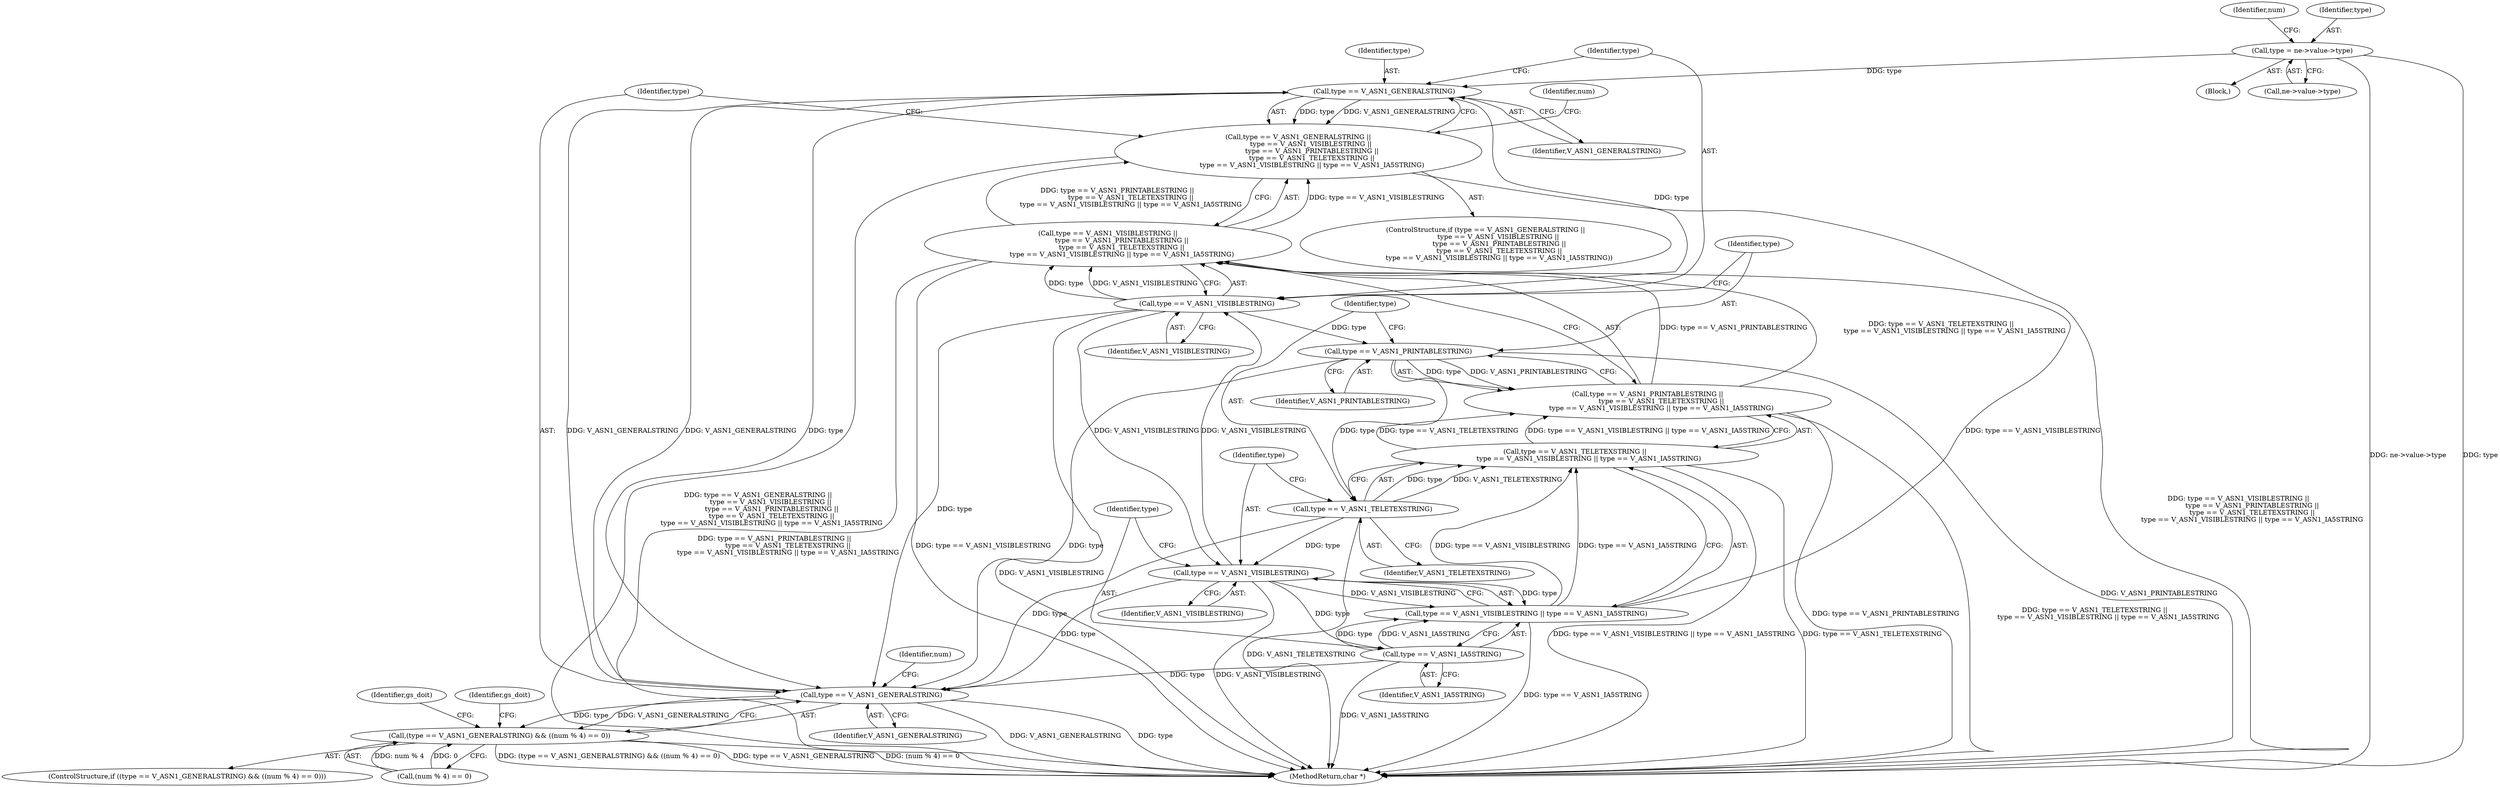 digraph "0_openssl_2919516136a4227d9e6d8f2fe66ef976aaf8c561@pointer" {
"1000251" [label="(Call,type = ne->value->type)"];
"1000283" [label="(Call,type == V_ASN1_GENERALSTRING)"];
"1000282" [label="(Call,type == V_ASN1_GENERALSTRING ||\n            type == V_ASN1_VISIBLESTRING ||\n             type == V_ASN1_PRINTABLESTRING ||\n             type == V_ASN1_TELETEXSTRING ||\n             type == V_ASN1_VISIBLESTRING || type == V_ASN1_IA5STRING)"];
"1000287" [label="(Call,type == V_ASN1_VISIBLESTRING)"];
"1000286" [label="(Call,type == V_ASN1_VISIBLESTRING ||\n             type == V_ASN1_PRINTABLESTRING ||\n             type == V_ASN1_TELETEXSTRING ||\n             type == V_ASN1_VISIBLESTRING || type == V_ASN1_IA5STRING)"];
"1000291" [label="(Call,type == V_ASN1_PRINTABLESTRING)"];
"1000290" [label="(Call,type == V_ASN1_PRINTABLESTRING ||\n             type == V_ASN1_TELETEXSTRING ||\n             type == V_ASN1_VISIBLESTRING || type == V_ASN1_IA5STRING)"];
"1000295" [label="(Call,type == V_ASN1_TELETEXSTRING)"];
"1000294" [label="(Call,type == V_ASN1_TELETEXSTRING ||\n             type == V_ASN1_VISIBLESTRING || type == V_ASN1_IA5STRING)"];
"1000299" [label="(Call,type == V_ASN1_VISIBLESTRING)"];
"1000298" [label="(Call,type == V_ASN1_VISIBLESTRING || type == V_ASN1_IA5STRING)"];
"1000302" [label="(Call,type == V_ASN1_IA5STRING)"];
"1000326" [label="(Call,type == V_ASN1_GENERALSTRING)"];
"1000325" [label="(Call,(type == V_ASN1_GENERALSTRING) && ((num % 4) == 0))"];
"1000293" [label="(Identifier,V_ASN1_PRINTABLESTRING)"];
"1000426" [label="(Identifier,gs_doit)"];
"1000294" [label="(Call,type == V_ASN1_TELETEXSTRING ||\n             type == V_ASN1_VISIBLESTRING || type == V_ASN1_IA5STRING)"];
"1000299" [label="(Call,type == V_ASN1_VISIBLESTRING)"];
"1000291" [label="(Call,type == V_ASN1_PRINTABLESTRING)"];
"1000251" [label="(Call,type = ne->value->type)"];
"1000259" [label="(Identifier,num)"];
"1000211" [label="(Block,)"];
"1000287" [label="(Call,type == V_ASN1_VISIBLESTRING)"];
"1000329" [label="(Call,(num % 4) == 0)"];
"1000324" [label="(ControlStructure,if ((type == V_ASN1_GENERALSTRING) && ((num % 4) == 0)))"];
"1000301" [label="(Identifier,V_ASN1_VISIBLESTRING)"];
"1000304" [label="(Identifier,V_ASN1_IA5STRING)"];
"1000289" [label="(Identifier,V_ASN1_VISIBLESTRING)"];
"1000325" [label="(Call,(type == V_ASN1_GENERALSTRING) && ((num % 4) == 0))"];
"1000285" [label="(Identifier,V_ASN1_GENERALSTRING)"];
"1000290" [label="(Call,type == V_ASN1_PRINTABLESTRING ||\n             type == V_ASN1_TELETEXSTRING ||\n             type == V_ASN1_VISIBLESTRING || type == V_ASN1_IA5STRING)"];
"1000282" [label="(Call,type == V_ASN1_GENERALSTRING ||\n            type == V_ASN1_VISIBLESTRING ||\n             type == V_ASN1_PRINTABLESTRING ||\n             type == V_ASN1_TELETEXSTRING ||\n             type == V_ASN1_VISIBLESTRING || type == V_ASN1_IA5STRING)"];
"1000288" [label="(Identifier,type)"];
"1000667" [label="(MethodReturn,char *)"];
"1000253" [label="(Call,ne->value->type)"];
"1000331" [label="(Identifier,num)"];
"1000303" [label="(Identifier,type)"];
"1000326" [label="(Call,type == V_ASN1_GENERALSTRING)"];
"1000283" [label="(Call,type == V_ASN1_GENERALSTRING)"];
"1000296" [label="(Identifier,type)"];
"1000292" [label="(Identifier,type)"];
"1000295" [label="(Call,type == V_ASN1_TELETEXSTRING)"];
"1000252" [label="(Identifier,type)"];
"1000298" [label="(Call,type == V_ASN1_VISIBLESTRING || type == V_ASN1_IA5STRING)"];
"1000281" [label="(ControlStructure,if (type == V_ASN1_GENERALSTRING ||\n            type == V_ASN1_VISIBLESTRING ||\n             type == V_ASN1_PRINTABLESTRING ||\n             type == V_ASN1_TELETEXSTRING ||\n             type == V_ASN1_VISIBLESTRING || type == V_ASN1_IA5STRING))"];
"1000302" [label="(Call,type == V_ASN1_IA5STRING)"];
"1000297" [label="(Identifier,V_ASN1_TELETEXSTRING)"];
"1000286" [label="(Call,type == V_ASN1_VISIBLESTRING ||\n             type == V_ASN1_PRINTABLESTRING ||\n             type == V_ASN1_TELETEXSTRING ||\n             type == V_ASN1_VISIBLESTRING || type == V_ASN1_IA5STRING)"];
"1000328" [label="(Identifier,V_ASN1_GENERALSTRING)"];
"1000308" [label="(Identifier,num)"];
"1000327" [label="(Identifier,type)"];
"1000284" [label="(Identifier,type)"];
"1000337" [label="(Identifier,gs_doit)"];
"1000300" [label="(Identifier,type)"];
"1000251" -> "1000211"  [label="AST: "];
"1000251" -> "1000253"  [label="CFG: "];
"1000252" -> "1000251"  [label="AST: "];
"1000253" -> "1000251"  [label="AST: "];
"1000259" -> "1000251"  [label="CFG: "];
"1000251" -> "1000667"  [label="DDG: ne->value->type"];
"1000251" -> "1000667"  [label="DDG: type"];
"1000251" -> "1000283"  [label="DDG: type"];
"1000283" -> "1000282"  [label="AST: "];
"1000283" -> "1000285"  [label="CFG: "];
"1000284" -> "1000283"  [label="AST: "];
"1000285" -> "1000283"  [label="AST: "];
"1000288" -> "1000283"  [label="CFG: "];
"1000282" -> "1000283"  [label="CFG: "];
"1000283" -> "1000282"  [label="DDG: type"];
"1000283" -> "1000282"  [label="DDG: V_ASN1_GENERALSTRING"];
"1000326" -> "1000283"  [label="DDG: V_ASN1_GENERALSTRING"];
"1000283" -> "1000287"  [label="DDG: type"];
"1000283" -> "1000326"  [label="DDG: type"];
"1000283" -> "1000326"  [label="DDG: V_ASN1_GENERALSTRING"];
"1000282" -> "1000281"  [label="AST: "];
"1000282" -> "1000286"  [label="CFG: "];
"1000286" -> "1000282"  [label="AST: "];
"1000308" -> "1000282"  [label="CFG: "];
"1000327" -> "1000282"  [label="CFG: "];
"1000282" -> "1000667"  [label="DDG: type == V_ASN1_VISIBLESTRING ||\n             type == V_ASN1_PRINTABLESTRING ||\n             type == V_ASN1_TELETEXSTRING ||\n             type == V_ASN1_VISIBLESTRING || type == V_ASN1_IA5STRING"];
"1000282" -> "1000667"  [label="DDG: type == V_ASN1_GENERALSTRING ||\n            type == V_ASN1_VISIBLESTRING ||\n             type == V_ASN1_PRINTABLESTRING ||\n             type == V_ASN1_TELETEXSTRING ||\n             type == V_ASN1_VISIBLESTRING || type == V_ASN1_IA5STRING"];
"1000286" -> "1000282"  [label="DDG: type == V_ASN1_VISIBLESTRING"];
"1000286" -> "1000282"  [label="DDG: type == V_ASN1_PRINTABLESTRING ||\n             type == V_ASN1_TELETEXSTRING ||\n             type == V_ASN1_VISIBLESTRING || type == V_ASN1_IA5STRING"];
"1000287" -> "1000286"  [label="AST: "];
"1000287" -> "1000289"  [label="CFG: "];
"1000288" -> "1000287"  [label="AST: "];
"1000289" -> "1000287"  [label="AST: "];
"1000292" -> "1000287"  [label="CFG: "];
"1000286" -> "1000287"  [label="CFG: "];
"1000287" -> "1000667"  [label="DDG: V_ASN1_VISIBLESTRING"];
"1000287" -> "1000286"  [label="DDG: type"];
"1000287" -> "1000286"  [label="DDG: V_ASN1_VISIBLESTRING"];
"1000299" -> "1000287"  [label="DDG: V_ASN1_VISIBLESTRING"];
"1000287" -> "1000291"  [label="DDG: type"];
"1000287" -> "1000299"  [label="DDG: V_ASN1_VISIBLESTRING"];
"1000287" -> "1000326"  [label="DDG: type"];
"1000286" -> "1000290"  [label="CFG: "];
"1000290" -> "1000286"  [label="AST: "];
"1000286" -> "1000667"  [label="DDG: type == V_ASN1_PRINTABLESTRING ||\n             type == V_ASN1_TELETEXSTRING ||\n             type == V_ASN1_VISIBLESTRING || type == V_ASN1_IA5STRING"];
"1000286" -> "1000667"  [label="DDG: type == V_ASN1_VISIBLESTRING"];
"1000298" -> "1000286"  [label="DDG: type == V_ASN1_VISIBLESTRING"];
"1000290" -> "1000286"  [label="DDG: type == V_ASN1_PRINTABLESTRING"];
"1000290" -> "1000286"  [label="DDG: type == V_ASN1_TELETEXSTRING ||\n             type == V_ASN1_VISIBLESTRING || type == V_ASN1_IA5STRING"];
"1000291" -> "1000290"  [label="AST: "];
"1000291" -> "1000293"  [label="CFG: "];
"1000292" -> "1000291"  [label="AST: "];
"1000293" -> "1000291"  [label="AST: "];
"1000296" -> "1000291"  [label="CFG: "];
"1000290" -> "1000291"  [label="CFG: "];
"1000291" -> "1000667"  [label="DDG: V_ASN1_PRINTABLESTRING"];
"1000291" -> "1000290"  [label="DDG: type"];
"1000291" -> "1000290"  [label="DDG: V_ASN1_PRINTABLESTRING"];
"1000291" -> "1000295"  [label="DDG: type"];
"1000291" -> "1000326"  [label="DDG: type"];
"1000290" -> "1000294"  [label="CFG: "];
"1000294" -> "1000290"  [label="AST: "];
"1000290" -> "1000667"  [label="DDG: type == V_ASN1_PRINTABLESTRING"];
"1000290" -> "1000667"  [label="DDG: type == V_ASN1_TELETEXSTRING ||\n             type == V_ASN1_VISIBLESTRING || type == V_ASN1_IA5STRING"];
"1000294" -> "1000290"  [label="DDG: type == V_ASN1_TELETEXSTRING"];
"1000294" -> "1000290"  [label="DDG: type == V_ASN1_VISIBLESTRING || type == V_ASN1_IA5STRING"];
"1000295" -> "1000294"  [label="AST: "];
"1000295" -> "1000297"  [label="CFG: "];
"1000296" -> "1000295"  [label="AST: "];
"1000297" -> "1000295"  [label="AST: "];
"1000300" -> "1000295"  [label="CFG: "];
"1000294" -> "1000295"  [label="CFG: "];
"1000295" -> "1000667"  [label="DDG: V_ASN1_TELETEXSTRING"];
"1000295" -> "1000294"  [label="DDG: type"];
"1000295" -> "1000294"  [label="DDG: V_ASN1_TELETEXSTRING"];
"1000295" -> "1000299"  [label="DDG: type"];
"1000295" -> "1000326"  [label="DDG: type"];
"1000294" -> "1000298"  [label="CFG: "];
"1000298" -> "1000294"  [label="AST: "];
"1000294" -> "1000667"  [label="DDG: type == V_ASN1_VISIBLESTRING || type == V_ASN1_IA5STRING"];
"1000294" -> "1000667"  [label="DDG: type == V_ASN1_TELETEXSTRING"];
"1000298" -> "1000294"  [label="DDG: type == V_ASN1_VISIBLESTRING"];
"1000298" -> "1000294"  [label="DDG: type == V_ASN1_IA5STRING"];
"1000299" -> "1000298"  [label="AST: "];
"1000299" -> "1000301"  [label="CFG: "];
"1000300" -> "1000299"  [label="AST: "];
"1000301" -> "1000299"  [label="AST: "];
"1000303" -> "1000299"  [label="CFG: "];
"1000298" -> "1000299"  [label="CFG: "];
"1000299" -> "1000667"  [label="DDG: V_ASN1_VISIBLESTRING"];
"1000299" -> "1000298"  [label="DDG: type"];
"1000299" -> "1000298"  [label="DDG: V_ASN1_VISIBLESTRING"];
"1000299" -> "1000302"  [label="DDG: type"];
"1000299" -> "1000326"  [label="DDG: type"];
"1000298" -> "1000302"  [label="CFG: "];
"1000302" -> "1000298"  [label="AST: "];
"1000298" -> "1000667"  [label="DDG: type == V_ASN1_IA5STRING"];
"1000302" -> "1000298"  [label="DDG: type"];
"1000302" -> "1000298"  [label="DDG: V_ASN1_IA5STRING"];
"1000302" -> "1000304"  [label="CFG: "];
"1000303" -> "1000302"  [label="AST: "];
"1000304" -> "1000302"  [label="AST: "];
"1000302" -> "1000667"  [label="DDG: V_ASN1_IA5STRING"];
"1000302" -> "1000326"  [label="DDG: type"];
"1000326" -> "1000325"  [label="AST: "];
"1000326" -> "1000328"  [label="CFG: "];
"1000327" -> "1000326"  [label="AST: "];
"1000328" -> "1000326"  [label="AST: "];
"1000331" -> "1000326"  [label="CFG: "];
"1000325" -> "1000326"  [label="CFG: "];
"1000326" -> "1000667"  [label="DDG: V_ASN1_GENERALSTRING"];
"1000326" -> "1000667"  [label="DDG: type"];
"1000326" -> "1000325"  [label="DDG: type"];
"1000326" -> "1000325"  [label="DDG: V_ASN1_GENERALSTRING"];
"1000325" -> "1000324"  [label="AST: "];
"1000325" -> "1000329"  [label="CFG: "];
"1000329" -> "1000325"  [label="AST: "];
"1000337" -> "1000325"  [label="CFG: "];
"1000426" -> "1000325"  [label="CFG: "];
"1000325" -> "1000667"  [label="DDG: type == V_ASN1_GENERALSTRING"];
"1000325" -> "1000667"  [label="DDG: (num % 4) == 0"];
"1000325" -> "1000667"  [label="DDG: (type == V_ASN1_GENERALSTRING) && ((num % 4) == 0)"];
"1000329" -> "1000325"  [label="DDG: num % 4"];
"1000329" -> "1000325"  [label="DDG: 0"];
}
